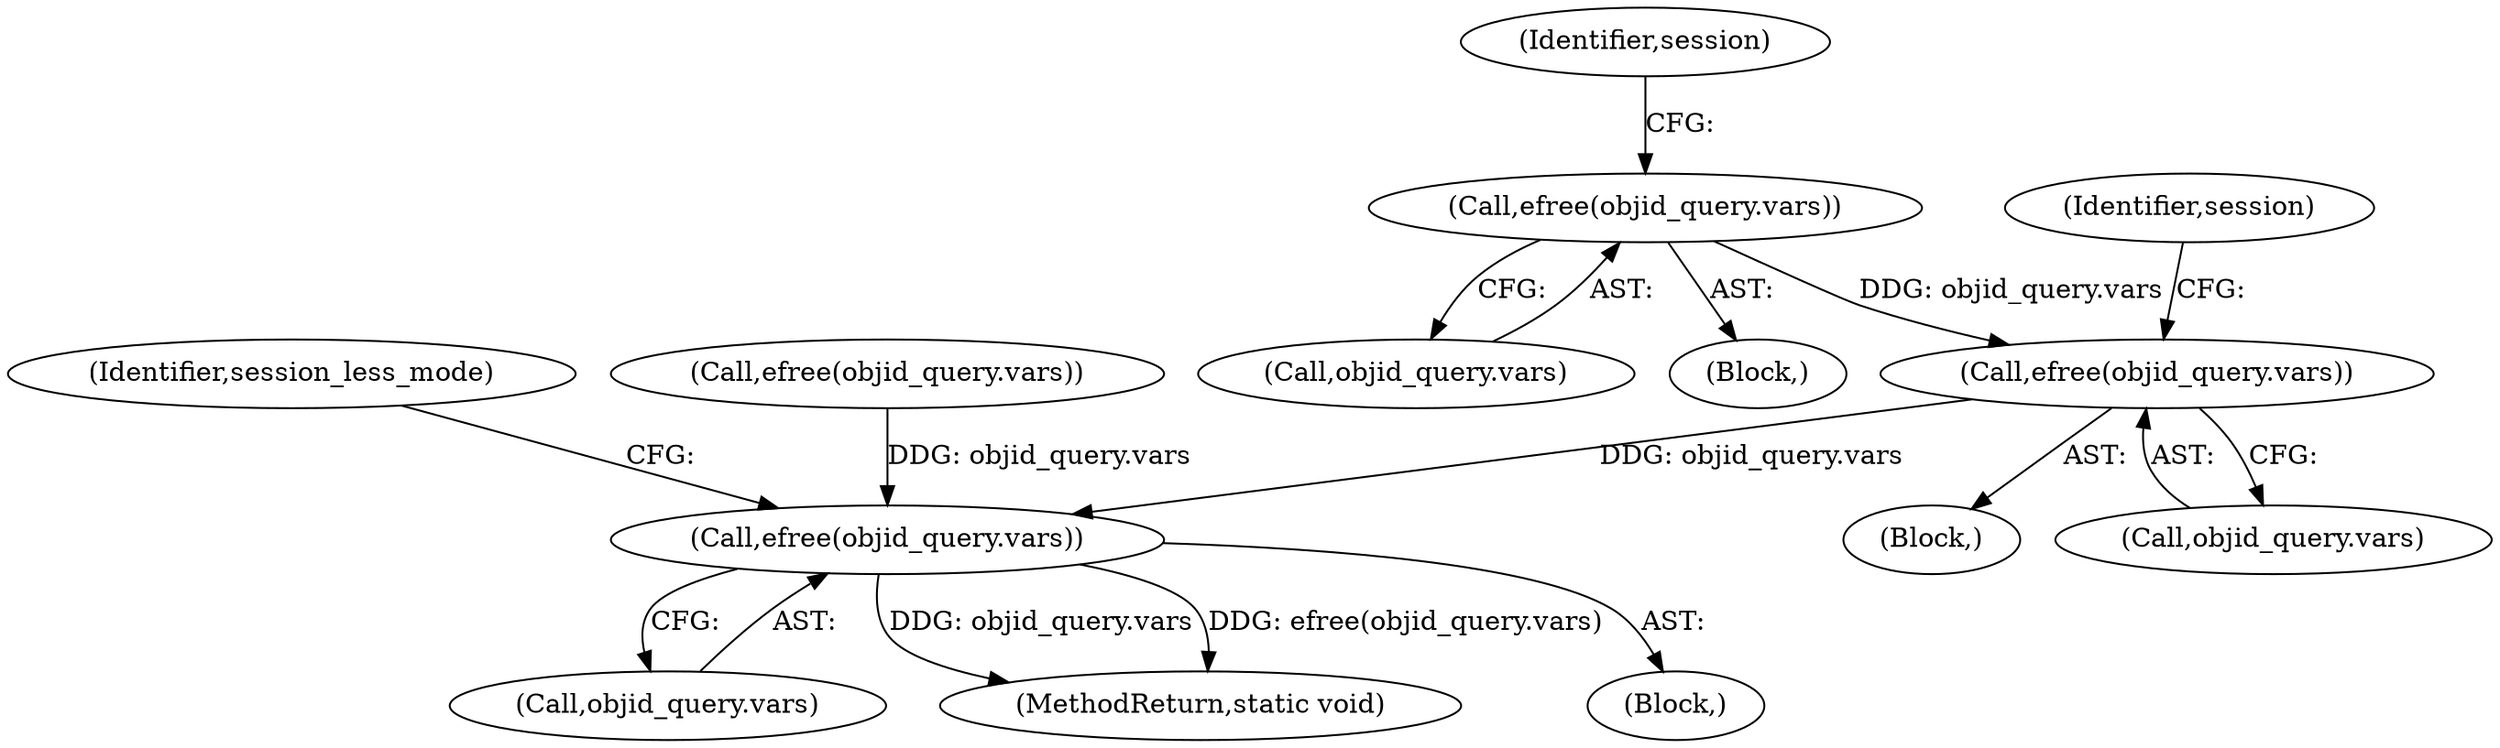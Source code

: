 digraph "0_php_cab1c3b3708eead315e033359d07049b23b147a3_3@API" {
"1000268" [label="(Call,efree(objid_query.vars))"];
"1000259" [label="(Call,efree(objid_query.vars))"];
"1000395" [label="(Call,efree(objid_query.vars))"];
"1000400" [label="(Identifier,session_less_mode)"];
"1000259" [label="(Call,efree(objid_query.vars))"];
"1000265" [label="(Identifier,session)"];
"1000260" [label="(Call,objid_query.vars)"];
"1000269" [label="(Call,objid_query.vars)"];
"1000258" [label="(Block,)"];
"1000396" [label="(Call,objid_query.vars)"];
"1000291" [label="(Call,efree(objid_query.vars))"];
"1000268" [label="(Call,efree(objid_query.vars))"];
"1000267" [label="(Block,)"];
"1000425" [label="(MethodReturn,static void)"];
"1000274" [label="(Identifier,session)"];
"1000395" [label="(Call,efree(objid_query.vars))"];
"1000110" [label="(Block,)"];
"1000268" -> "1000267"  [label="AST: "];
"1000268" -> "1000269"  [label="CFG: "];
"1000269" -> "1000268"  [label="AST: "];
"1000274" -> "1000268"  [label="CFG: "];
"1000259" -> "1000268"  [label="DDG: objid_query.vars"];
"1000268" -> "1000395"  [label="DDG: objid_query.vars"];
"1000259" -> "1000258"  [label="AST: "];
"1000259" -> "1000260"  [label="CFG: "];
"1000260" -> "1000259"  [label="AST: "];
"1000265" -> "1000259"  [label="CFG: "];
"1000395" -> "1000110"  [label="AST: "];
"1000395" -> "1000396"  [label="CFG: "];
"1000396" -> "1000395"  [label="AST: "];
"1000400" -> "1000395"  [label="CFG: "];
"1000395" -> "1000425"  [label="DDG: objid_query.vars"];
"1000395" -> "1000425"  [label="DDG: efree(objid_query.vars)"];
"1000291" -> "1000395"  [label="DDG: objid_query.vars"];
}
